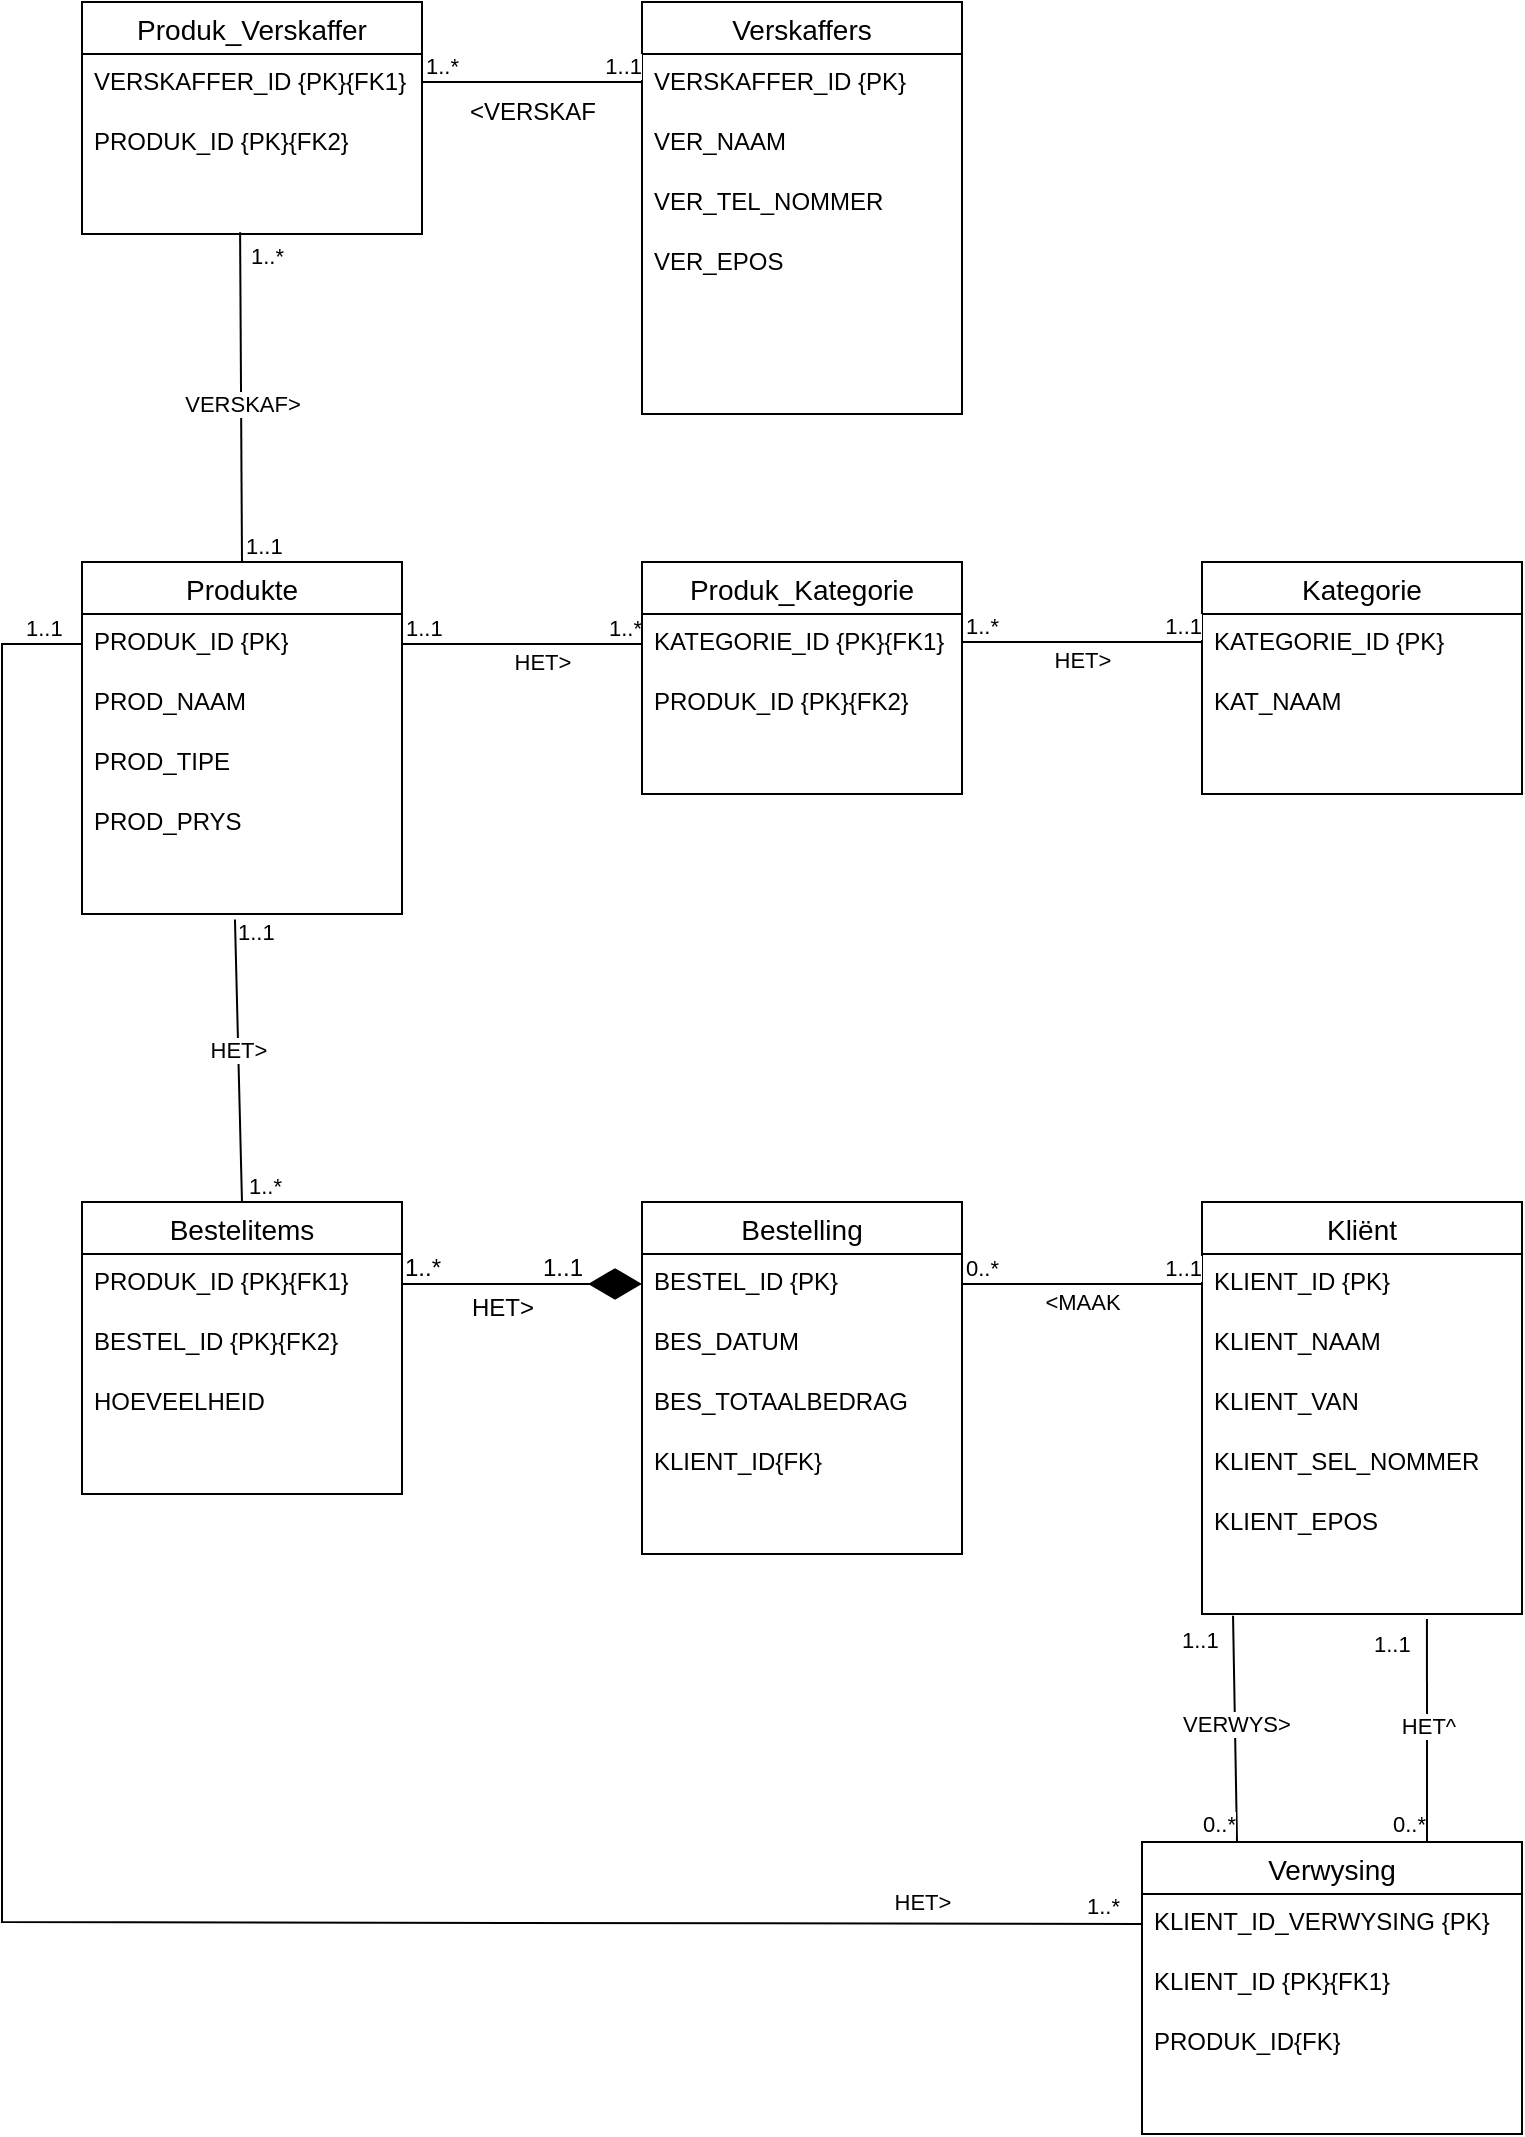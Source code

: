 <mxfile version="26.1.3">
  <diagram name="Page-1" id="usxaRlVaLHJjt9VkXF9o">
    <mxGraphModel dx="368" dy="598" grid="1" gridSize="10" guides="1" tooltips="1" connect="1" arrows="1" fold="1" page="1" pageScale="1" pageWidth="827" pageHeight="1169" math="0" shadow="0">
      <root>
        <mxCell id="0" />
        <mxCell id="1" parent="0" />
        <mxCell id="AkIy0OEfJc2VJr4BmPWB-1" value="" style="endArrow=none;html=1;rounded=0;startFill=0;exitX=1;exitY=0.5;exitDx=0;exitDy=0;entryX=0;entryY=0.5;entryDx=0;entryDy=0;" edge="1" parent="1" source="AkIy0OEfJc2VJr4BmPWB-6" target="AkIy0OEfJc2VJr4BmPWB-55">
          <mxGeometry relative="1" as="geometry">
            <mxPoint x="370" y="540" as="sourcePoint" />
            <mxPoint x="530" y="540" as="targetPoint" />
          </mxGeometry>
        </mxCell>
        <mxCell id="AkIy0OEfJc2VJr4BmPWB-2" value="HET&amp;gt;" style="edgeLabel;resizable=0;html=1;;align=center;verticalAlign=middle;" connectable="0" vertex="1" parent="AkIy0OEfJc2VJr4BmPWB-1">
          <mxGeometry relative="1" as="geometry">
            <mxPoint x="10" y="9" as="offset" />
          </mxGeometry>
        </mxCell>
        <mxCell id="AkIy0OEfJc2VJr4BmPWB-3" value="1..1" style="edgeLabel;resizable=0;html=1;;align=left;verticalAlign=bottom;" connectable="0" vertex="1" parent="AkIy0OEfJc2VJr4BmPWB-1">
          <mxGeometry x="-1" relative="1" as="geometry" />
        </mxCell>
        <mxCell id="AkIy0OEfJc2VJr4BmPWB-4" value="1..*" style="edgeLabel;resizable=0;html=1;;align=right;verticalAlign=bottom;" connectable="0" vertex="1" parent="AkIy0OEfJc2VJr4BmPWB-1">
          <mxGeometry x="1" relative="1" as="geometry" />
        </mxCell>
        <mxCell id="AkIy0OEfJc2VJr4BmPWB-5" value="Produkte" style="swimlane;fontStyle=0;childLayout=stackLayout;horizontal=1;startSize=26;horizontalStack=0;resizeParent=1;resizeParentMax=0;resizeLast=0;collapsible=1;marginBottom=0;align=center;fontSize=14;" vertex="1" parent="1">
          <mxGeometry x="80" y="360" width="160" height="176" as="geometry" />
        </mxCell>
        <mxCell id="AkIy0OEfJc2VJr4BmPWB-6" value="PRODUK_ID {PK}" style="text;strokeColor=none;fillColor=none;spacingLeft=4;spacingRight=4;overflow=hidden;rotatable=0;points=[[0,0.5],[1,0.5]];portConstraint=eastwest;fontSize=12;whiteSpace=wrap;html=1;" vertex="1" parent="AkIy0OEfJc2VJr4BmPWB-5">
          <mxGeometry y="26" width="160" height="30" as="geometry" />
        </mxCell>
        <mxCell id="AkIy0OEfJc2VJr4BmPWB-7" value="PROD_NAAM" style="text;strokeColor=none;fillColor=none;spacingLeft=4;spacingRight=4;overflow=hidden;rotatable=0;points=[[0,0.5],[1,0.5]];portConstraint=eastwest;fontSize=12;whiteSpace=wrap;html=1;" vertex="1" parent="AkIy0OEfJc2VJr4BmPWB-5">
          <mxGeometry y="56" width="160" height="30" as="geometry" />
        </mxCell>
        <mxCell id="AkIy0OEfJc2VJr4BmPWB-8" value="PROD_TIPE" style="text;strokeColor=none;fillColor=none;spacingLeft=4;spacingRight=4;overflow=hidden;rotatable=0;points=[[0,0.5],[1,0.5]];portConstraint=eastwest;fontSize=12;whiteSpace=wrap;html=1;" vertex="1" parent="AkIy0OEfJc2VJr4BmPWB-5">
          <mxGeometry y="86" width="160" height="30" as="geometry" />
        </mxCell>
        <mxCell id="AkIy0OEfJc2VJr4BmPWB-9" value="PROD_PRYS" style="text;strokeColor=none;fillColor=none;spacingLeft=4;spacingRight=4;overflow=hidden;rotatable=0;points=[[0,0.5],[1,0.5]];portConstraint=eastwest;fontSize=12;whiteSpace=wrap;html=1;" vertex="1" parent="AkIy0OEfJc2VJr4BmPWB-5">
          <mxGeometry y="116" width="160" height="30" as="geometry" />
        </mxCell>
        <mxCell id="AkIy0OEfJc2VJr4BmPWB-10" style="text;strokeColor=none;fillColor=none;spacingLeft=4;spacingRight=4;overflow=hidden;rotatable=0;points=[[0,0.5],[1,0.5]];portConstraint=eastwest;fontSize=12;whiteSpace=wrap;html=1;" vertex="1" parent="AkIy0OEfJc2VJr4BmPWB-5">
          <mxGeometry y="146" width="160" height="30" as="geometry" />
        </mxCell>
        <mxCell id="AkIy0OEfJc2VJr4BmPWB-13" value="Kategorie" style="swimlane;fontStyle=0;childLayout=stackLayout;horizontal=1;startSize=26;horizontalStack=0;resizeParent=1;resizeParentMax=0;resizeLast=0;collapsible=1;marginBottom=0;align=center;fontSize=14;" vertex="1" parent="1">
          <mxGeometry x="640" y="360" width="160" height="116" as="geometry" />
        </mxCell>
        <mxCell id="AkIy0OEfJc2VJr4BmPWB-14" value="KATEGORIE_ID {PK}" style="text;strokeColor=none;fillColor=none;spacingLeft=4;spacingRight=4;overflow=hidden;rotatable=0;points=[[0,0.5],[1,0.5]];portConstraint=eastwest;fontSize=12;whiteSpace=wrap;html=1;" vertex="1" parent="AkIy0OEfJc2VJr4BmPWB-13">
          <mxGeometry y="26" width="160" height="30" as="geometry" />
        </mxCell>
        <mxCell id="AkIy0OEfJc2VJr4BmPWB-15" value="KAT_NAAM" style="text;strokeColor=none;fillColor=none;spacingLeft=4;spacingRight=4;overflow=hidden;rotatable=0;points=[[0,0.5],[1,0.5]];portConstraint=eastwest;fontSize=12;whiteSpace=wrap;html=1;" vertex="1" parent="AkIy0OEfJc2VJr4BmPWB-13">
          <mxGeometry y="56" width="160" height="30" as="geometry" />
        </mxCell>
        <mxCell id="AkIy0OEfJc2VJr4BmPWB-16" value="&amp;nbsp;" style="text;strokeColor=none;fillColor=none;spacingLeft=4;spacingRight=4;overflow=hidden;rotatable=0;points=[[0,0.5],[1,0.5]];portConstraint=eastwest;fontSize=12;whiteSpace=wrap;html=1;" vertex="1" parent="AkIy0OEfJc2VJr4BmPWB-13">
          <mxGeometry y="86" width="160" height="30" as="geometry" />
        </mxCell>
        <mxCell id="AkIy0OEfJc2VJr4BmPWB-20" value="Verskaffers" style="swimlane;fontStyle=0;childLayout=stackLayout;horizontal=1;startSize=26;horizontalStack=0;resizeParent=1;resizeParentMax=0;resizeLast=0;collapsible=1;marginBottom=0;align=center;fontSize=14;" vertex="1" parent="1">
          <mxGeometry x="360" y="80" width="160" height="206" as="geometry" />
        </mxCell>
        <mxCell id="AkIy0OEfJc2VJr4BmPWB-21" value="VERSKAFFER_ID {PK}" style="text;strokeColor=none;fillColor=none;spacingLeft=4;spacingRight=4;overflow=hidden;rotatable=0;points=[[0,0.5],[1,0.5]];portConstraint=eastwest;fontSize=12;whiteSpace=wrap;html=1;" vertex="1" parent="AkIy0OEfJc2VJr4BmPWB-20">
          <mxGeometry y="26" width="160" height="30" as="geometry" />
        </mxCell>
        <mxCell id="AkIy0OEfJc2VJr4BmPWB-22" value="VER_NAAM" style="text;strokeColor=none;fillColor=none;spacingLeft=4;spacingRight=4;overflow=hidden;rotatable=0;points=[[0,0.5],[1,0.5]];portConstraint=eastwest;fontSize=12;whiteSpace=wrap;html=1;" vertex="1" parent="AkIy0OEfJc2VJr4BmPWB-20">
          <mxGeometry y="56" width="160" height="30" as="geometry" />
        </mxCell>
        <mxCell id="AkIy0OEfJc2VJr4BmPWB-23" value="VER_TEL_NOMMER" style="text;strokeColor=none;fillColor=none;spacingLeft=4;spacingRight=4;overflow=hidden;rotatable=0;points=[[0,0.5],[1,0.5]];portConstraint=eastwest;fontSize=12;whiteSpace=wrap;html=1;" vertex="1" parent="AkIy0OEfJc2VJr4BmPWB-20">
          <mxGeometry y="86" width="160" height="30" as="geometry" />
        </mxCell>
        <mxCell id="AkIy0OEfJc2VJr4BmPWB-24" value="VER_EPOS" style="text;strokeColor=none;fillColor=none;spacingLeft=4;spacingRight=4;overflow=hidden;rotatable=0;points=[[0,0.5],[1,0.5]];portConstraint=eastwest;fontSize=12;whiteSpace=wrap;html=1;" vertex="1" parent="AkIy0OEfJc2VJr4BmPWB-20">
          <mxGeometry y="116" width="160" height="30" as="geometry" />
        </mxCell>
        <mxCell id="AkIy0OEfJc2VJr4BmPWB-25" style="text;strokeColor=none;fillColor=none;spacingLeft=4;spacingRight=4;overflow=hidden;rotatable=0;points=[[0,0.5],[1,0.5]];portConstraint=eastwest;fontSize=12;whiteSpace=wrap;html=1;" vertex="1" parent="AkIy0OEfJc2VJr4BmPWB-20">
          <mxGeometry y="146" width="160" height="30" as="geometry" />
        </mxCell>
        <mxCell id="AkIy0OEfJc2VJr4BmPWB-26" style="text;strokeColor=none;fillColor=none;spacingLeft=4;spacingRight=4;overflow=hidden;rotatable=0;points=[[0,0.5],[1,0.5]];portConstraint=eastwest;fontSize=12;whiteSpace=wrap;html=1;" vertex="1" parent="AkIy0OEfJc2VJr4BmPWB-20">
          <mxGeometry y="176" width="160" height="30" as="geometry" />
        </mxCell>
        <mxCell id="AkIy0OEfJc2VJr4BmPWB-31" value="Kliënt" style="swimlane;fontStyle=0;childLayout=stackLayout;horizontal=1;startSize=26;horizontalStack=0;resizeParent=1;resizeParentMax=0;resizeLast=0;collapsible=1;marginBottom=0;align=center;fontSize=14;" vertex="1" parent="1">
          <mxGeometry x="640" y="680" width="160" height="206" as="geometry" />
        </mxCell>
        <mxCell id="AkIy0OEfJc2VJr4BmPWB-32" value="KLIENT_ID {PK}" style="text;strokeColor=none;fillColor=none;spacingLeft=4;spacingRight=4;overflow=hidden;rotatable=0;points=[[0,0.5],[1,0.5]];portConstraint=eastwest;fontSize=12;whiteSpace=wrap;html=1;" vertex="1" parent="AkIy0OEfJc2VJr4BmPWB-31">
          <mxGeometry y="26" width="160" height="30" as="geometry" />
        </mxCell>
        <mxCell id="AkIy0OEfJc2VJr4BmPWB-33" value="KLIENT_NAAM" style="text;strokeColor=none;fillColor=none;spacingLeft=4;spacingRight=4;overflow=hidden;rotatable=0;points=[[0,0.5],[1,0.5]];portConstraint=eastwest;fontSize=12;whiteSpace=wrap;html=1;" vertex="1" parent="AkIy0OEfJc2VJr4BmPWB-31">
          <mxGeometry y="56" width="160" height="30" as="geometry" />
        </mxCell>
        <mxCell id="AkIy0OEfJc2VJr4BmPWB-34" value="KLIENT_VAN" style="text;strokeColor=none;fillColor=none;spacingLeft=4;spacingRight=4;overflow=hidden;rotatable=0;points=[[0,0.5],[1,0.5]];portConstraint=eastwest;fontSize=12;whiteSpace=wrap;html=1;" vertex="1" parent="AkIy0OEfJc2VJr4BmPWB-31">
          <mxGeometry y="86" width="160" height="30" as="geometry" />
        </mxCell>
        <mxCell id="AkIy0OEfJc2VJr4BmPWB-35" value="KLIENT_SEL_NOMMER" style="text;strokeColor=none;fillColor=none;spacingLeft=4;spacingRight=4;overflow=hidden;rotatable=0;points=[[0,0.5],[1,0.5]];portConstraint=eastwest;fontSize=12;whiteSpace=wrap;html=1;" vertex="1" parent="AkIy0OEfJc2VJr4BmPWB-31">
          <mxGeometry y="116" width="160" height="30" as="geometry" />
        </mxCell>
        <mxCell id="AkIy0OEfJc2VJr4BmPWB-36" value="KLIENT_EPOS" style="text;strokeColor=none;fillColor=none;spacingLeft=4;spacingRight=4;overflow=hidden;rotatable=0;points=[[0,0.5],[1,0.5]];portConstraint=eastwest;fontSize=12;whiteSpace=wrap;html=1;" vertex="1" parent="AkIy0OEfJc2VJr4BmPWB-31">
          <mxGeometry y="146" width="160" height="30" as="geometry" />
        </mxCell>
        <mxCell id="AkIy0OEfJc2VJr4BmPWB-37" style="text;strokeColor=none;fillColor=none;spacingLeft=4;spacingRight=4;overflow=hidden;rotatable=0;points=[[0,0.5],[1,0.5]];portConstraint=eastwest;fontSize=12;whiteSpace=wrap;html=1;" vertex="1" parent="AkIy0OEfJc2VJr4BmPWB-31">
          <mxGeometry y="176" width="160" height="30" as="geometry" />
        </mxCell>
        <mxCell id="AkIy0OEfJc2VJr4BmPWB-38" value="Bestelitems" style="swimlane;fontStyle=0;childLayout=stackLayout;horizontal=1;startSize=26;horizontalStack=0;resizeParent=1;resizeParentMax=0;resizeLast=0;collapsible=1;marginBottom=0;align=center;fontSize=14;" vertex="1" parent="1">
          <mxGeometry x="80" y="680" width="160" height="146" as="geometry" />
        </mxCell>
        <mxCell id="AkIy0OEfJc2VJr4BmPWB-39" value="PRODUK_ID {PK}{FK1}" style="text;strokeColor=none;fillColor=none;spacingLeft=4;spacingRight=4;overflow=hidden;rotatable=0;points=[[0,0.5],[1,0.5]];portConstraint=eastwest;fontSize=12;whiteSpace=wrap;html=1;" vertex="1" parent="AkIy0OEfJc2VJr4BmPWB-38">
          <mxGeometry y="26" width="160" height="30" as="geometry" />
        </mxCell>
        <mxCell id="AkIy0OEfJc2VJr4BmPWB-40" value="BESTEL_ID {PK}{FK2}" style="text;strokeColor=none;fillColor=none;spacingLeft=4;spacingRight=4;overflow=hidden;rotatable=0;points=[[0,0.5],[1,0.5]];portConstraint=eastwest;fontSize=12;whiteSpace=wrap;html=1;" vertex="1" parent="AkIy0OEfJc2VJr4BmPWB-38">
          <mxGeometry y="56" width="160" height="30" as="geometry" />
        </mxCell>
        <mxCell id="AkIy0OEfJc2VJr4BmPWB-41" value="HOEVEELHEID" style="text;strokeColor=none;fillColor=none;spacingLeft=4;spacingRight=4;overflow=hidden;rotatable=0;points=[[0,0.5],[1,0.5]];portConstraint=eastwest;fontSize=12;whiteSpace=wrap;html=1;" vertex="1" parent="AkIy0OEfJc2VJr4BmPWB-38">
          <mxGeometry y="86" width="160" height="30" as="geometry" />
        </mxCell>
        <mxCell id="AkIy0OEfJc2VJr4BmPWB-43" style="text;strokeColor=none;fillColor=none;spacingLeft=4;spacingRight=4;overflow=hidden;rotatable=0;points=[[0,0.5],[1,0.5]];portConstraint=eastwest;fontSize=12;whiteSpace=wrap;html=1;" vertex="1" parent="AkIy0OEfJc2VJr4BmPWB-38">
          <mxGeometry y="116" width="160" height="30" as="geometry" />
        </mxCell>
        <mxCell id="AkIy0OEfJc2VJr4BmPWB-45" value="Bestelling" style="swimlane;fontStyle=0;childLayout=stackLayout;horizontal=1;startSize=26;horizontalStack=0;resizeParent=1;resizeParentMax=0;resizeLast=0;collapsible=1;marginBottom=0;align=center;fontSize=14;" vertex="1" parent="1">
          <mxGeometry x="360" y="680" width="160" height="176" as="geometry" />
        </mxCell>
        <mxCell id="AkIy0OEfJc2VJr4BmPWB-46" value="BESTEL_ID {PK}" style="text;strokeColor=none;fillColor=none;spacingLeft=4;spacingRight=4;overflow=hidden;rotatable=0;points=[[0,0.5],[1,0.5]];portConstraint=eastwest;fontSize=12;whiteSpace=wrap;html=1;" vertex="1" parent="AkIy0OEfJc2VJr4BmPWB-45">
          <mxGeometry y="26" width="160" height="30" as="geometry" />
        </mxCell>
        <mxCell id="AkIy0OEfJc2VJr4BmPWB-47" value="BES_DATUM" style="text;strokeColor=none;fillColor=none;spacingLeft=4;spacingRight=4;overflow=hidden;rotatable=0;points=[[0,0.5],[1,0.5]];portConstraint=eastwest;fontSize=12;whiteSpace=wrap;html=1;" vertex="1" parent="AkIy0OEfJc2VJr4BmPWB-45">
          <mxGeometry y="56" width="160" height="30" as="geometry" />
        </mxCell>
        <mxCell id="AkIy0OEfJc2VJr4BmPWB-48" value="BES_TOTAALBEDRAG" style="text;strokeColor=none;fillColor=none;spacingLeft=4;spacingRight=4;overflow=hidden;rotatable=0;points=[[0,0.5],[1,0.5]];portConstraint=eastwest;fontSize=12;whiteSpace=wrap;html=1;" vertex="1" parent="AkIy0OEfJc2VJr4BmPWB-45">
          <mxGeometry y="86" width="160" height="30" as="geometry" />
        </mxCell>
        <mxCell id="AkIy0OEfJc2VJr4BmPWB-50" value="KLIENT_ID{FK}" style="text;strokeColor=none;fillColor=none;spacingLeft=4;spacingRight=4;overflow=hidden;rotatable=0;points=[[0,0.5],[1,0.5]];portConstraint=eastwest;fontSize=12;whiteSpace=wrap;html=1;" vertex="1" parent="AkIy0OEfJc2VJr4BmPWB-45">
          <mxGeometry y="116" width="160" height="30" as="geometry" />
        </mxCell>
        <mxCell id="AkIy0OEfJc2VJr4BmPWB-51" style="text;strokeColor=none;fillColor=none;spacingLeft=4;spacingRight=4;overflow=hidden;rotatable=0;points=[[0,0.5],[1,0.5]];portConstraint=eastwest;fontSize=12;whiteSpace=wrap;html=1;" vertex="1" parent="AkIy0OEfJc2VJr4BmPWB-45">
          <mxGeometry y="146" width="160" height="30" as="geometry" />
        </mxCell>
        <mxCell id="AkIy0OEfJc2VJr4BmPWB-52" value="" style="endArrow=diamondThin;endFill=1;endSize=24;html=1;rounded=0;exitX=1;exitY=0.5;exitDx=0;exitDy=0;entryX=0;entryY=0.5;entryDx=0;entryDy=0;" edge="1" parent="1" source="AkIy0OEfJc2VJr4BmPWB-39" target="AkIy0OEfJc2VJr4BmPWB-46">
          <mxGeometry width="160" relative="1" as="geometry">
            <mxPoint x="250" y="790" as="sourcePoint" />
            <mxPoint x="410" y="790" as="targetPoint" />
          </mxGeometry>
        </mxCell>
        <mxCell id="AkIy0OEfJc2VJr4BmPWB-54" value="Produk_Kategorie" style="swimlane;fontStyle=0;childLayout=stackLayout;horizontal=1;startSize=26;horizontalStack=0;resizeParent=1;resizeParentMax=0;resizeLast=0;collapsible=1;marginBottom=0;align=center;fontSize=14;" vertex="1" parent="1">
          <mxGeometry x="360" y="360" width="160" height="116" as="geometry" />
        </mxCell>
        <mxCell id="AkIy0OEfJc2VJr4BmPWB-55" value="KATEGORIE_ID {PK}{FK1}" style="text;strokeColor=none;fillColor=none;spacingLeft=4;spacingRight=4;overflow=hidden;rotatable=0;points=[[0,0.5],[1,0.5]];portConstraint=eastwest;fontSize=12;whiteSpace=wrap;html=1;" vertex="1" parent="AkIy0OEfJc2VJr4BmPWB-54">
          <mxGeometry y="26" width="160" height="30" as="geometry" />
        </mxCell>
        <mxCell id="AkIy0OEfJc2VJr4BmPWB-56" value="PRODUK_ID {PK}{FK2}" style="text;strokeColor=none;fillColor=none;spacingLeft=4;spacingRight=4;overflow=hidden;rotatable=0;points=[[0,0.5],[1,0.5]];portConstraint=eastwest;fontSize=12;whiteSpace=wrap;html=1;" vertex="1" parent="AkIy0OEfJc2VJr4BmPWB-54">
          <mxGeometry y="56" width="160" height="30" as="geometry" />
        </mxCell>
        <mxCell id="AkIy0OEfJc2VJr4BmPWB-57" value="&amp;nbsp;" style="text;strokeColor=none;fillColor=none;spacingLeft=4;spacingRight=4;overflow=hidden;rotatable=0;points=[[0,0.5],[1,0.5]];portConstraint=eastwest;fontSize=12;whiteSpace=wrap;html=1;" vertex="1" parent="AkIy0OEfJc2VJr4BmPWB-54">
          <mxGeometry y="86" width="160" height="30" as="geometry" />
        </mxCell>
        <mxCell id="AkIy0OEfJc2VJr4BmPWB-58" value="Produk_Verskaffer" style="swimlane;fontStyle=0;childLayout=stackLayout;horizontal=1;startSize=26;horizontalStack=0;resizeParent=1;resizeParentMax=0;resizeLast=0;collapsible=1;marginBottom=0;align=center;fontSize=14;" vertex="1" parent="1">
          <mxGeometry x="80" y="80" width="170" height="116" as="geometry" />
        </mxCell>
        <mxCell id="AkIy0OEfJc2VJr4BmPWB-59" value="VERSKAFFER_ID {PK}{FK1}" style="text;strokeColor=none;fillColor=none;spacingLeft=4;spacingRight=4;overflow=hidden;rotatable=0;points=[[0,0.5],[1,0.5]];portConstraint=eastwest;fontSize=12;whiteSpace=wrap;html=1;" vertex="1" parent="AkIy0OEfJc2VJr4BmPWB-58">
          <mxGeometry y="26" width="170" height="30" as="geometry" />
        </mxCell>
        <mxCell id="AkIy0OEfJc2VJr4BmPWB-60" value="PRODUK_ID {PK}{FK2}" style="text;strokeColor=none;fillColor=none;spacingLeft=4;spacingRight=4;overflow=hidden;rotatable=0;points=[[0,0.5],[1,0.5]];portConstraint=eastwest;fontSize=12;whiteSpace=wrap;html=1;" vertex="1" parent="AkIy0OEfJc2VJr4BmPWB-58">
          <mxGeometry y="56" width="170" height="30" as="geometry" />
        </mxCell>
        <mxCell id="AkIy0OEfJc2VJr4BmPWB-61" value="&amp;nbsp;" style="text;strokeColor=none;fillColor=none;spacingLeft=4;spacingRight=4;overflow=hidden;rotatable=0;points=[[0,0.5],[1,0.5]];portConstraint=eastwest;fontSize=12;whiteSpace=wrap;html=1;" vertex="1" parent="AkIy0OEfJc2VJr4BmPWB-58">
          <mxGeometry y="86" width="170" height="30" as="geometry" />
        </mxCell>
        <mxCell id="AkIy0OEfJc2VJr4BmPWB-62" value="1..1" style="text;html=1;align=center;verticalAlign=middle;resizable=0;points=[];autosize=1;strokeColor=none;fillColor=none;" vertex="1" parent="1">
          <mxGeometry x="300" y="698" width="40" height="30" as="geometry" />
        </mxCell>
        <mxCell id="AkIy0OEfJc2VJr4BmPWB-63" value="1..*" style="text;html=1;align=center;verticalAlign=middle;resizable=0;points=[];autosize=1;strokeColor=none;fillColor=none;" vertex="1" parent="1">
          <mxGeometry x="230" y="698" width="40" height="30" as="geometry" />
        </mxCell>
        <mxCell id="AkIy0OEfJc2VJr4BmPWB-64" value="" style="endArrow=none;html=1;rounded=0;startFill=0;exitX=1;exitY=0.5;exitDx=0;exitDy=0;entryX=0;entryY=0.5;entryDx=0;entryDy=0;" edge="1" parent="1">
          <mxGeometry relative="1" as="geometry">
            <mxPoint x="520" y="400" as="sourcePoint" />
            <mxPoint x="640" y="400" as="targetPoint" />
          </mxGeometry>
        </mxCell>
        <mxCell id="AkIy0OEfJc2VJr4BmPWB-65" value="HET&amp;gt;" style="edgeLabel;resizable=0;html=1;;align=center;verticalAlign=middle;" connectable="0" vertex="1" parent="AkIy0OEfJc2VJr4BmPWB-64">
          <mxGeometry relative="1" as="geometry">
            <mxPoint y="9" as="offset" />
          </mxGeometry>
        </mxCell>
        <mxCell id="AkIy0OEfJc2VJr4BmPWB-66" value="1..*" style="edgeLabel;resizable=0;html=1;;align=left;verticalAlign=bottom;" connectable="0" vertex="1" parent="AkIy0OEfJc2VJr4BmPWB-64">
          <mxGeometry x="-1" relative="1" as="geometry" />
        </mxCell>
        <mxCell id="AkIy0OEfJc2VJr4BmPWB-67" value="1..1" style="edgeLabel;resizable=0;html=1;;align=right;verticalAlign=bottom;" connectable="0" vertex="1" parent="AkIy0OEfJc2VJr4BmPWB-64">
          <mxGeometry x="1" relative="1" as="geometry" />
        </mxCell>
        <mxCell id="AkIy0OEfJc2VJr4BmPWB-68" value="" style="endArrow=none;html=1;rounded=0;startFill=0;exitX=1;exitY=0.5;exitDx=0;exitDy=0;" edge="1" parent="1">
          <mxGeometry relative="1" as="geometry">
            <mxPoint x="250" y="120" as="sourcePoint" />
            <mxPoint x="360" y="120" as="targetPoint" />
          </mxGeometry>
        </mxCell>
        <mxCell id="AkIy0OEfJc2VJr4BmPWB-70" value="1..*" style="edgeLabel;resizable=0;html=1;;align=left;verticalAlign=bottom;" connectable="0" vertex="1" parent="AkIy0OEfJc2VJr4BmPWB-68">
          <mxGeometry x="-1" relative="1" as="geometry" />
        </mxCell>
        <mxCell id="AkIy0OEfJc2VJr4BmPWB-71" value="1..1" style="edgeLabel;resizable=0;html=1;;align=right;verticalAlign=bottom;" connectable="0" vertex="1" parent="AkIy0OEfJc2VJr4BmPWB-68">
          <mxGeometry x="1" relative="1" as="geometry" />
        </mxCell>
        <mxCell id="AkIy0OEfJc2VJr4BmPWB-72" value="&amp;lt;VERSKAF" style="text;html=1;align=center;verticalAlign=middle;resizable=0;points=[];autosize=1;strokeColor=none;fillColor=none;" vertex="1" parent="1">
          <mxGeometry x="260" y="120" width="90" height="30" as="geometry" />
        </mxCell>
        <mxCell id="AkIy0OEfJc2VJr4BmPWB-73" value="" style="endArrow=none;html=1;rounded=0;startFill=0;exitX=0.5;exitY=0;exitDx=0;exitDy=0;entryX=0.465;entryY=0.97;entryDx=0;entryDy=0;entryPerimeter=0;" edge="1" parent="1" source="AkIy0OEfJc2VJr4BmPWB-5" target="AkIy0OEfJc2VJr4BmPWB-61">
          <mxGeometry relative="1" as="geometry">
            <mxPoint x="250" y="411" as="sourcePoint" />
            <mxPoint x="370" y="411" as="targetPoint" />
          </mxGeometry>
        </mxCell>
        <mxCell id="AkIy0OEfJc2VJr4BmPWB-74" value="VERSKAF&amp;gt;" style="edgeLabel;resizable=0;html=1;;align=center;verticalAlign=middle;" connectable="0" vertex="1" parent="AkIy0OEfJc2VJr4BmPWB-73">
          <mxGeometry relative="1" as="geometry">
            <mxPoint y="3" as="offset" />
          </mxGeometry>
        </mxCell>
        <mxCell id="AkIy0OEfJc2VJr4BmPWB-75" value="1..1" style="edgeLabel;resizable=0;html=1;;align=left;verticalAlign=bottom;" connectable="0" vertex="1" parent="AkIy0OEfJc2VJr4BmPWB-73">
          <mxGeometry x="-1" relative="1" as="geometry" />
        </mxCell>
        <mxCell id="AkIy0OEfJc2VJr4BmPWB-76" value="1..*" style="edgeLabel;resizable=0;html=1;;align=right;verticalAlign=bottom;" connectable="0" vertex="1" parent="AkIy0OEfJc2VJr4BmPWB-73">
          <mxGeometry x="1" relative="1" as="geometry">
            <mxPoint x="22" y="20" as="offset" />
          </mxGeometry>
        </mxCell>
        <mxCell id="AkIy0OEfJc2VJr4BmPWB-77" value="" style="endArrow=none;html=1;rounded=0;startFill=0;exitX=0.478;exitY=1.09;exitDx=0;exitDy=0;entryX=0.5;entryY=0;entryDx=0;entryDy=0;exitPerimeter=0;" edge="1" parent="1" source="AkIy0OEfJc2VJr4BmPWB-10" target="AkIy0OEfJc2VJr4BmPWB-38">
          <mxGeometry relative="1" as="geometry">
            <mxPoint x="159.04" y="569.81" as="sourcePoint" />
            <mxPoint x="370" y="411" as="targetPoint" />
          </mxGeometry>
        </mxCell>
        <mxCell id="AkIy0OEfJc2VJr4BmPWB-78" value="HET&amp;gt;" style="edgeLabel;resizable=0;html=1;;align=center;verticalAlign=middle;" connectable="0" vertex="1" parent="AkIy0OEfJc2VJr4BmPWB-77">
          <mxGeometry relative="1" as="geometry">
            <mxPoint y="-5" as="offset" />
          </mxGeometry>
        </mxCell>
        <mxCell id="AkIy0OEfJc2VJr4BmPWB-79" value="1..1" style="edgeLabel;resizable=0;html=1;;align=left;verticalAlign=bottom;" connectable="0" vertex="1" parent="AkIy0OEfJc2VJr4BmPWB-77">
          <mxGeometry x="-1" relative="1" as="geometry">
            <mxPoint y="15" as="offset" />
          </mxGeometry>
        </mxCell>
        <mxCell id="AkIy0OEfJc2VJr4BmPWB-80" value="1..*" style="edgeLabel;resizable=0;html=1;;align=right;verticalAlign=bottom;" connectable="0" vertex="1" parent="AkIy0OEfJc2VJr4BmPWB-77">
          <mxGeometry x="1" relative="1" as="geometry">
            <mxPoint x="20" as="offset" />
          </mxGeometry>
        </mxCell>
        <mxCell id="AkIy0OEfJc2VJr4BmPWB-81" value="" style="endArrow=none;html=1;rounded=0;startFill=0;exitX=1;exitY=0.5;exitDx=0;exitDy=0;entryX=0;entryY=0.5;entryDx=0;entryDy=0;" edge="1" parent="1" source="AkIy0OEfJc2VJr4BmPWB-46" target="AkIy0OEfJc2VJr4BmPWB-32">
          <mxGeometry relative="1" as="geometry">
            <mxPoint x="560" y="790" as="sourcePoint" />
            <mxPoint x="680" y="790" as="targetPoint" />
          </mxGeometry>
        </mxCell>
        <mxCell id="AkIy0OEfJc2VJr4BmPWB-82" value="&amp;lt;MAAK" style="edgeLabel;resizable=0;html=1;;align=center;verticalAlign=middle;" connectable="0" vertex="1" parent="AkIy0OEfJc2VJr4BmPWB-81">
          <mxGeometry relative="1" as="geometry">
            <mxPoint y="9" as="offset" />
          </mxGeometry>
        </mxCell>
        <mxCell id="AkIy0OEfJc2VJr4BmPWB-83" value="0..*" style="edgeLabel;resizable=0;html=1;;align=left;verticalAlign=bottom;" connectable="0" vertex="1" parent="AkIy0OEfJc2VJr4BmPWB-81">
          <mxGeometry x="-1" relative="1" as="geometry" />
        </mxCell>
        <mxCell id="AkIy0OEfJc2VJr4BmPWB-84" value="1..1" style="edgeLabel;resizable=0;html=1;;align=right;verticalAlign=bottom;" connectable="0" vertex="1" parent="AkIy0OEfJc2VJr4BmPWB-81">
          <mxGeometry x="1" relative="1" as="geometry" />
        </mxCell>
        <mxCell id="AkIy0OEfJc2VJr4BmPWB-85" value="HET&amp;gt;" style="text;html=1;align=center;verticalAlign=middle;resizable=0;points=[];autosize=1;strokeColor=none;fillColor=none;" vertex="1" parent="1">
          <mxGeometry x="265" y="718" width="50" height="30" as="geometry" />
        </mxCell>
        <mxCell id="AkIy0OEfJc2VJr4BmPWB-86" value="Verwysing" style="swimlane;fontStyle=0;childLayout=stackLayout;horizontal=1;startSize=26;horizontalStack=0;resizeParent=1;resizeParentMax=0;resizeLast=0;collapsible=1;marginBottom=0;align=center;fontSize=14;" vertex="1" parent="1">
          <mxGeometry x="610" y="1000" width="190" height="146" as="geometry" />
        </mxCell>
        <mxCell id="AkIy0OEfJc2VJr4BmPWB-87" value="KLIENT_ID_VERWYSING {PK}" style="text;strokeColor=none;fillColor=none;spacingLeft=4;spacingRight=4;overflow=hidden;rotatable=0;points=[[0,0.5],[1,0.5]];portConstraint=eastwest;fontSize=12;whiteSpace=wrap;html=1;" vertex="1" parent="AkIy0OEfJc2VJr4BmPWB-86">
          <mxGeometry y="26" width="190" height="30" as="geometry" />
        </mxCell>
        <mxCell id="AkIy0OEfJc2VJr4BmPWB-88" value="KLIENT_ID {PK}{FK1}" style="text;strokeColor=none;fillColor=none;spacingLeft=4;spacingRight=4;overflow=hidden;rotatable=0;points=[[0,0.5],[1,0.5]];portConstraint=eastwest;fontSize=12;whiteSpace=wrap;html=1;" vertex="1" parent="AkIy0OEfJc2VJr4BmPWB-86">
          <mxGeometry y="56" width="190" height="30" as="geometry" />
        </mxCell>
        <mxCell id="AkIy0OEfJc2VJr4BmPWB-89" value="PRODUK_ID{FK}" style="text;strokeColor=none;fillColor=none;spacingLeft=4;spacingRight=4;overflow=hidden;rotatable=0;points=[[0,0.5],[1,0.5]];portConstraint=eastwest;fontSize=12;whiteSpace=wrap;html=1;" vertex="1" parent="AkIy0OEfJc2VJr4BmPWB-86">
          <mxGeometry y="86" width="190" height="30" as="geometry" />
        </mxCell>
        <mxCell id="AkIy0OEfJc2VJr4BmPWB-92" style="text;strokeColor=none;fillColor=none;spacingLeft=4;spacingRight=4;overflow=hidden;rotatable=0;points=[[0,0.5],[1,0.5]];portConstraint=eastwest;fontSize=12;whiteSpace=wrap;html=1;" vertex="1" parent="AkIy0OEfJc2VJr4BmPWB-86">
          <mxGeometry y="116" width="190" height="30" as="geometry" />
        </mxCell>
        <mxCell id="AkIy0OEfJc2VJr4BmPWB-93" value="" style="endArrow=none;html=1;rounded=0;startFill=0;entryX=0;entryY=0.5;entryDx=0;entryDy=0;exitX=0;exitY=0.5;exitDx=0;exitDy=0;" edge="1" parent="1" source="AkIy0OEfJc2VJr4BmPWB-6" target="AkIy0OEfJc2VJr4BmPWB-87">
          <mxGeometry relative="1" as="geometry">
            <mxPoint x="40" y="267.273" as="sourcePoint" />
            <mxPoint x="550" y="1050" as="targetPoint" />
            <Array as="points">
              <mxPoint x="40" y="401" />
              <mxPoint x="40" y="1040" />
            </Array>
          </mxGeometry>
        </mxCell>
        <mxCell id="AkIy0OEfJc2VJr4BmPWB-94" value="HET&amp;gt;" style="edgeLabel;resizable=0;html=1;;align=center;verticalAlign=middle;" connectable="0" vertex="1" parent="AkIy0OEfJc2VJr4BmPWB-93">
          <mxGeometry relative="1" as="geometry">
            <mxPoint x="460" y="44" as="offset" />
          </mxGeometry>
        </mxCell>
        <mxCell id="AkIy0OEfJc2VJr4BmPWB-95" value="1..1" style="edgeLabel;resizable=0;html=1;;align=left;verticalAlign=bottom;" connectable="0" vertex="1" parent="AkIy0OEfJc2VJr4BmPWB-93">
          <mxGeometry x="-1" relative="1" as="geometry">
            <mxPoint x="-30" as="offset" />
          </mxGeometry>
        </mxCell>
        <mxCell id="AkIy0OEfJc2VJr4BmPWB-96" value="1..*" style="edgeLabel;resizable=0;html=1;;align=right;verticalAlign=bottom;" connectable="0" vertex="1" parent="AkIy0OEfJc2VJr4BmPWB-93">
          <mxGeometry x="1" relative="1" as="geometry">
            <mxPoint x="-10" as="offset" />
          </mxGeometry>
        </mxCell>
        <mxCell id="AkIy0OEfJc2VJr4BmPWB-97" value="" style="endArrow=none;html=1;rounded=0;startFill=0;exitX=0.097;exitY=1.029;exitDx=0;exitDy=0;entryX=0.25;entryY=0;entryDx=0;entryDy=0;exitPerimeter=0;" edge="1" parent="1" source="AkIy0OEfJc2VJr4BmPWB-37" target="AkIy0OEfJc2VJr4BmPWB-86">
          <mxGeometry relative="1" as="geometry">
            <mxPoint x="590" y="950" as="sourcePoint" />
            <mxPoint x="710" y="950" as="targetPoint" />
          </mxGeometry>
        </mxCell>
        <mxCell id="AkIy0OEfJc2VJr4BmPWB-98" value="VERWYS&amp;gt;" style="edgeLabel;resizable=0;html=1;;align=center;verticalAlign=middle;" connectable="0" vertex="1" parent="AkIy0OEfJc2VJr4BmPWB-97">
          <mxGeometry relative="1" as="geometry">
            <mxPoint y="-3" as="offset" />
          </mxGeometry>
        </mxCell>
        <mxCell id="AkIy0OEfJc2VJr4BmPWB-99" value="1..1" style="edgeLabel;resizable=0;html=1;;align=left;verticalAlign=bottom;" connectable="0" vertex="1" parent="AkIy0OEfJc2VJr4BmPWB-97">
          <mxGeometry x="-1" relative="1" as="geometry">
            <mxPoint x="-28" y="21" as="offset" />
          </mxGeometry>
        </mxCell>
        <mxCell id="AkIy0OEfJc2VJr4BmPWB-100" value="0..*" style="edgeLabel;resizable=0;html=1;;align=right;verticalAlign=bottom;" connectable="0" vertex="1" parent="AkIy0OEfJc2VJr4BmPWB-97">
          <mxGeometry x="1" relative="1" as="geometry" />
        </mxCell>
        <mxCell id="AkIy0OEfJc2VJr4BmPWB-101" value="" style="endArrow=none;html=1;rounded=0;startFill=0;exitX=0.703;exitY=1.082;exitDx=0;exitDy=0;entryX=0.75;entryY=0;entryDx=0;entryDy=0;exitPerimeter=0;" edge="1" parent="1" source="AkIy0OEfJc2VJr4BmPWB-37" target="AkIy0OEfJc2VJr4BmPWB-86">
          <mxGeometry relative="1" as="geometry">
            <mxPoint x="666" y="897" as="sourcePoint" />
            <mxPoint x="667" y="1010" as="targetPoint" />
          </mxGeometry>
        </mxCell>
        <mxCell id="AkIy0OEfJc2VJr4BmPWB-102" value="HET^" style="edgeLabel;resizable=0;html=1;;align=center;verticalAlign=middle;" connectable="0" vertex="1" parent="AkIy0OEfJc2VJr4BmPWB-101">
          <mxGeometry relative="1" as="geometry">
            <mxPoint y="-3" as="offset" />
          </mxGeometry>
        </mxCell>
        <mxCell id="AkIy0OEfJc2VJr4BmPWB-103" value="1..1" style="edgeLabel;resizable=0;html=1;;align=left;verticalAlign=bottom;" connectable="0" vertex="1" parent="AkIy0OEfJc2VJr4BmPWB-101">
          <mxGeometry x="-1" relative="1" as="geometry">
            <mxPoint x="-28" y="21" as="offset" />
          </mxGeometry>
        </mxCell>
        <mxCell id="AkIy0OEfJc2VJr4BmPWB-104" value="0..*" style="edgeLabel;resizable=0;html=1;;align=right;verticalAlign=bottom;" connectable="0" vertex="1" parent="AkIy0OEfJc2VJr4BmPWB-101">
          <mxGeometry x="1" relative="1" as="geometry" />
        </mxCell>
      </root>
    </mxGraphModel>
  </diagram>
</mxfile>
